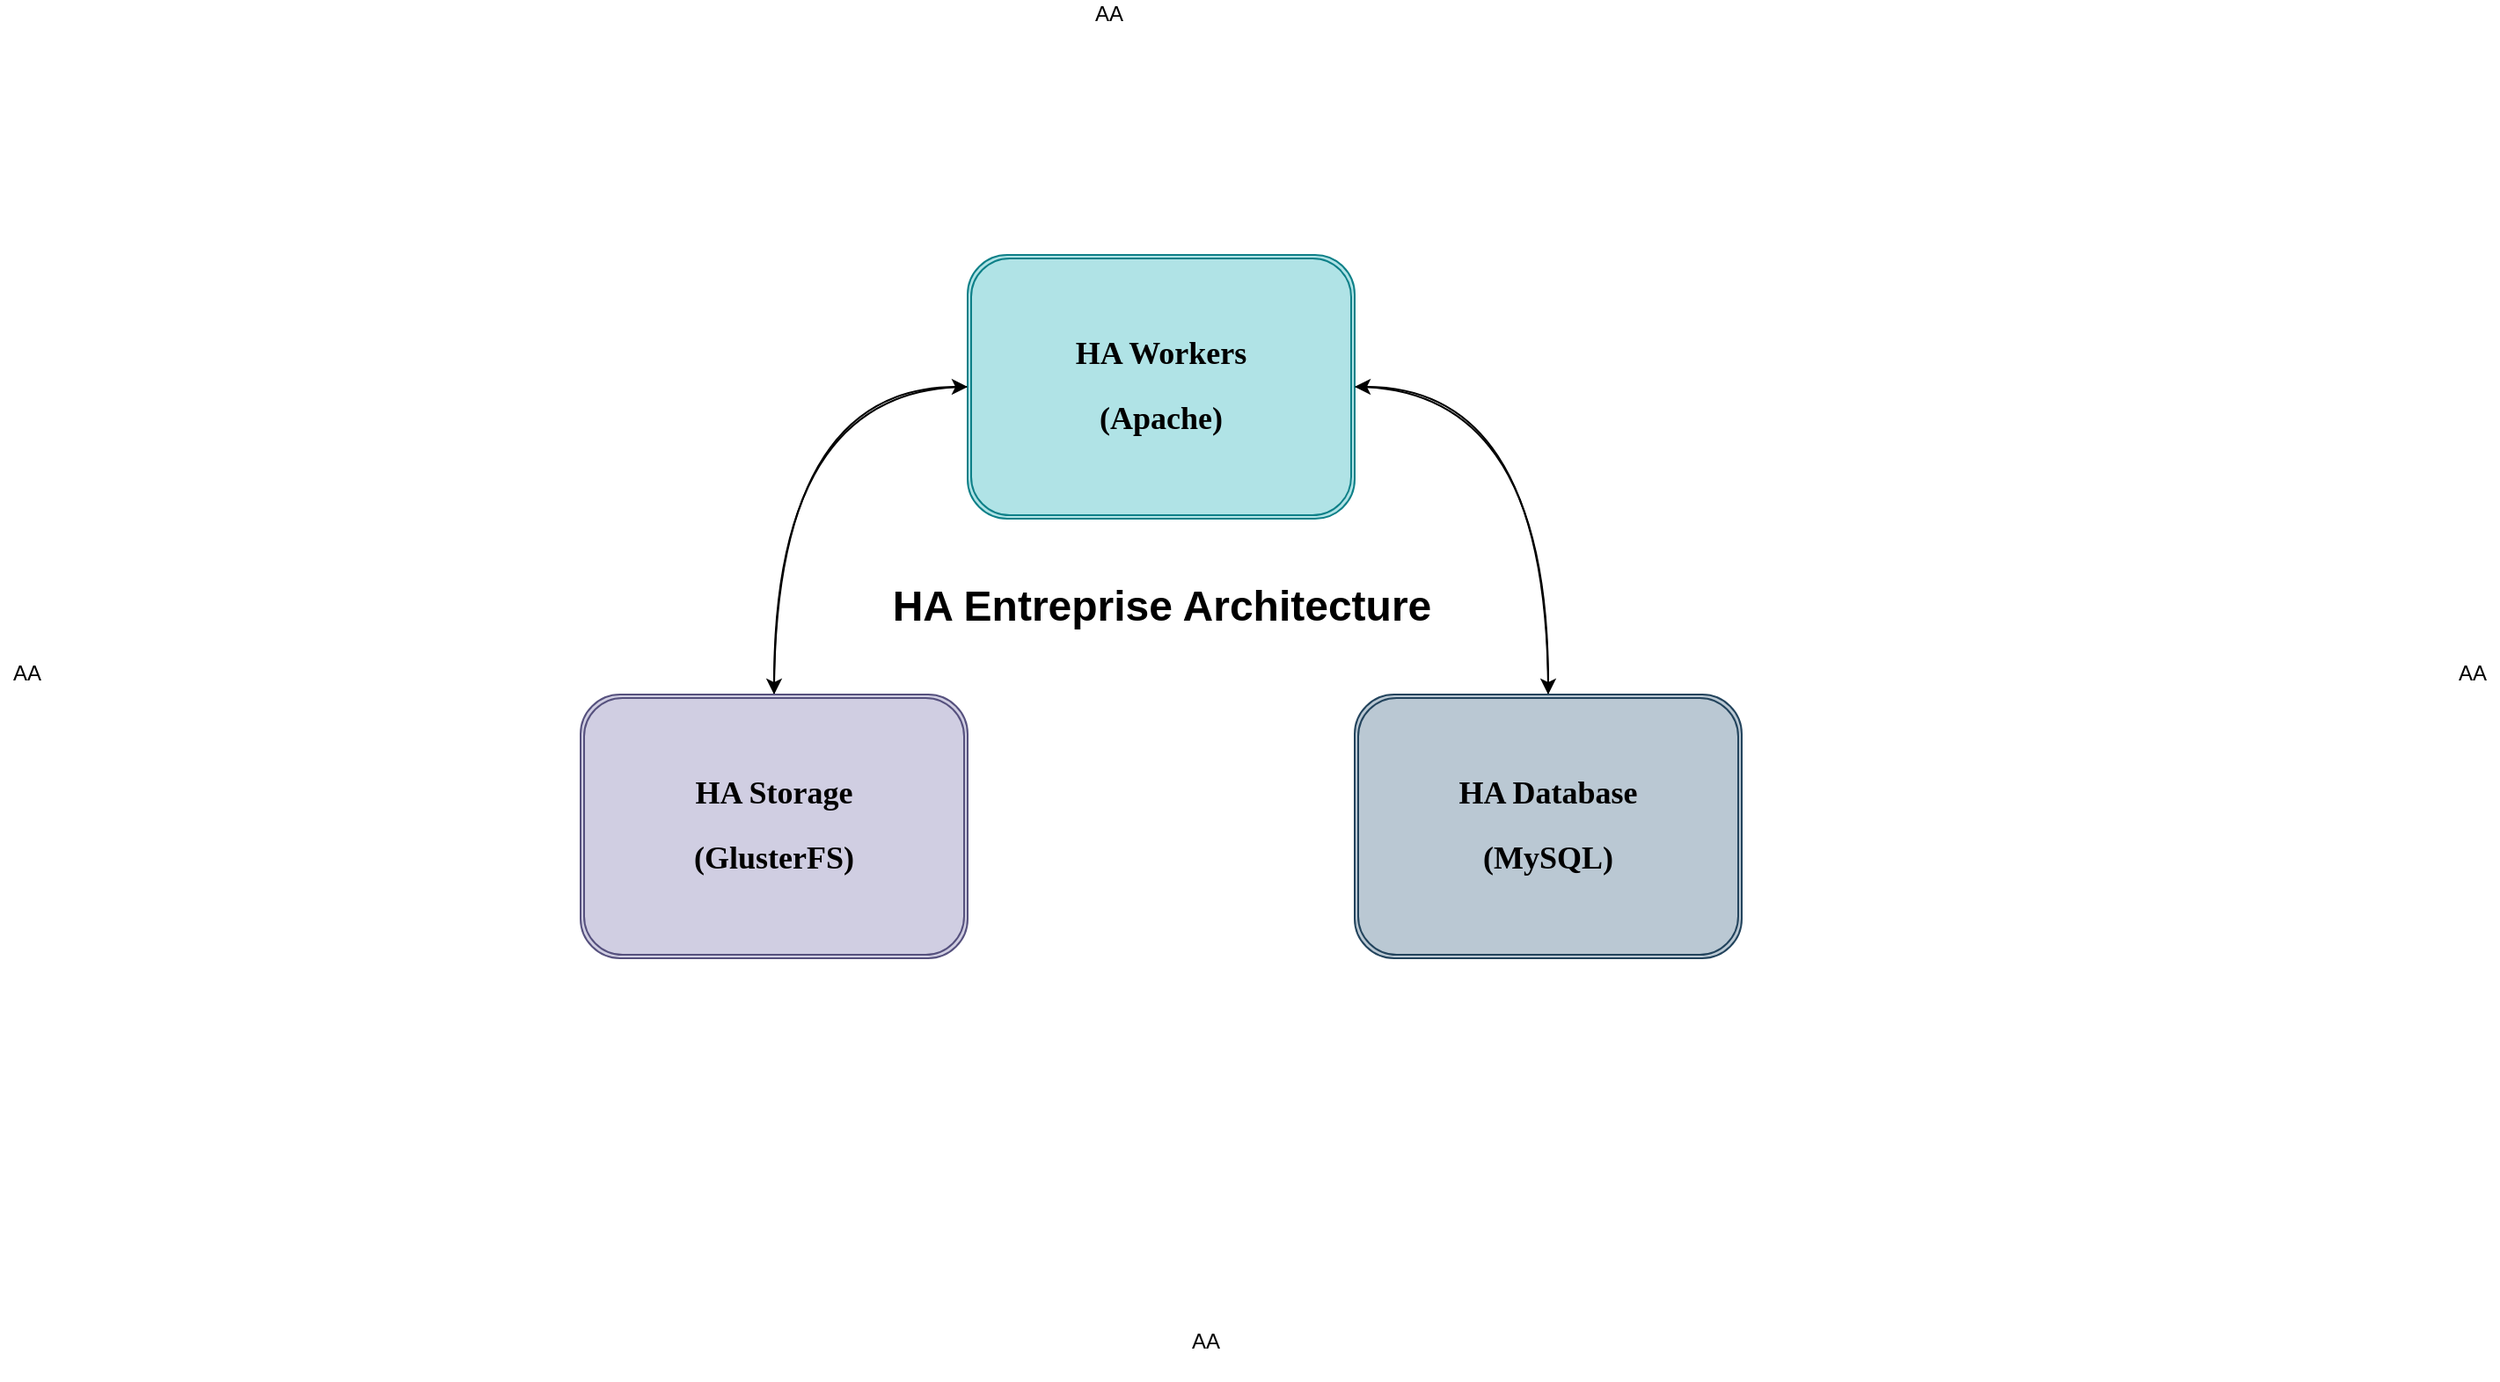 <mxfile version="13.6.9" type="github">
  <diagram name="Page-1" id="5987fedf-629e-85c4-6858-42fee31821dd">
    <mxGraphModel dx="3175.5" dy="2011" grid="1" gridSize="10" guides="1" tooltips="1" connect="1" arrows="1" fold="1" page="1" pageScale="1.5" pageWidth="1169" pageHeight="826" background="#ffffff" math="0" shadow="0">
      <root>
        <mxCell id="0" style=";html=1;" />
        <mxCell id="1" style=";html=1;" parent="0" />
        <mxCell id="4hsPDXXMt1llvWpG_zCI-21" style="edgeStyle=orthogonalEdgeStyle;rounded=0;orthogonalLoop=1;jettySize=auto;html=1;entryX=0.5;entryY=0;entryDx=0;entryDy=0;fontColor=#000000;curved=1;" edge="1" parent="1" source="4hsPDXXMt1llvWpG_zCI-14" target="4hsPDXXMt1llvWpG_zCI-15">
          <mxGeometry relative="1" as="geometry">
            <Array as="points">
              <mxPoint x="-830" y="-855" />
            </Array>
          </mxGeometry>
        </mxCell>
        <mxCell id="4hsPDXXMt1llvWpG_zCI-23" style="edgeStyle=orthogonalEdgeStyle;rounded=0;orthogonalLoop=1;jettySize=auto;html=1;fontColor=#000000;curved=1;" edge="1" parent="1" source="4hsPDXXMt1llvWpG_zCI-14" target="4hsPDXXMt1llvWpG_zCI-16">
          <mxGeometry relative="1" as="geometry">
            <mxPoint x="-1270" y="-690" as="targetPoint" />
            <Array as="points">
              <mxPoint x="-1270" y="-855" />
            </Array>
          </mxGeometry>
        </mxCell>
        <mxCell id="4hsPDXXMt1llvWpG_zCI-14" value="&lt;h2&gt;&lt;font data-font-src=&quot;https://fonts.googleapis.com/css?family=Hack&quot; face=&quot;Hack&quot;&gt;HA Workers &lt;/font&gt;&lt;/h2&gt;&lt;h2&gt;&lt;font data-font-src=&quot;https://fonts.googleapis.com/css?family=Hack&quot; face=&quot;Hack&quot;&gt;(Apache)&lt;/font&gt;&lt;/h2&gt;" style="shape=ext;double=1;whiteSpace=wrap;html=1;labelBackgroundColor=none;fillColor=#b0e3e6;strokeColor=#0e8088;rounded=1;" vertex="1" parent="1">
          <mxGeometry x="-1160" y="-930" width="220" height="150" as="geometry" />
        </mxCell>
        <mxCell id="4hsPDXXMt1llvWpG_zCI-20" style="edgeStyle=orthogonalEdgeStyle;rounded=0;orthogonalLoop=1;jettySize=auto;html=1;entryX=1;entryY=0.5;entryDx=0;entryDy=0;fontColor=#000000;curved=1;" edge="1" parent="1" source="4hsPDXXMt1llvWpG_zCI-15" target="4hsPDXXMt1llvWpG_zCI-14">
          <mxGeometry relative="1" as="geometry" />
        </mxCell>
        <mxCell id="4hsPDXXMt1llvWpG_zCI-15" value="&lt;h2&gt;&lt;font data-font-src=&quot;https://fonts.googleapis.com/css?family=Hack&quot; face=&quot;Hack&quot;&gt;HA Database&lt;/font&gt;&lt;/h2&gt;&lt;h2&gt;&lt;font data-font-src=&quot;https://fonts.googleapis.com/css?family=Hack&quot; face=&quot;Hack&quot;&gt;(MySQL)&lt;/font&gt;&lt;/h2&gt;" style="shape=ext;double=1;whiteSpace=wrap;html=1;labelBackgroundColor=none;fillColor=#bac8d3;strokeColor=#23445d;rounded=1;" vertex="1" parent="1">
          <mxGeometry x="-940" y="-680" width="220" height="150" as="geometry" />
        </mxCell>
        <mxCell id="4hsPDXXMt1llvWpG_zCI-24" style="edgeStyle=orthogonalEdgeStyle;rounded=0;orthogonalLoop=1;jettySize=auto;html=1;entryX=0;entryY=0.5;entryDx=0;entryDy=0;fontColor=#000000;curved=1;" edge="1" parent="1" source="4hsPDXXMt1llvWpG_zCI-16" target="4hsPDXXMt1llvWpG_zCI-14">
          <mxGeometry relative="1" as="geometry" />
        </mxCell>
        <mxCell id="4hsPDXXMt1llvWpG_zCI-16" value="&lt;h2&gt;&lt;font data-font-src=&quot;https://fonts.googleapis.com/css?family=Hack&quot; face=&quot;Hack&quot;&gt;HA Storage&lt;/font&gt;&lt;/h2&gt;&lt;h2&gt;&lt;font data-font-src=&quot;https://fonts.googleapis.com/css?family=Hack&quot; face=&quot;Hack&quot;&gt;(GlusterFS)&lt;/font&gt;&lt;/h2&gt;" style="shape=ext;double=1;whiteSpace=wrap;html=1;labelBackgroundColor=none;fillColor=#d0cee2;strokeColor=#56517e;rounded=1;" vertex="1" parent="1">
          <mxGeometry x="-1380" y="-680" width="220" height="150" as="geometry" />
        </mxCell>
        <mxCell id="4hsPDXXMt1llvWpG_zCI-17" value="&lt;div align=&quot;center&quot;&gt;HA Entreprise Architecture&lt;/div&gt;" style="text;strokeColor=none;fillColor=none;html=1;fontSize=24;fontStyle=1;verticalAlign=middle;align=center;labelBackgroundColor=none;rounded=1;" vertex="1" parent="1">
          <mxGeometry x="-1390" y="-750" width="680" height="40" as="geometry" />
        </mxCell>
        <mxCell id="4hsPDXXMt1llvWpG_zCI-31" value="&lt;div&gt;AA&lt;/div&gt;&lt;div&gt;&lt;br&gt;&lt;/div&gt;" style="text;html=1;align=center;verticalAlign=middle;resizable=0;points=[];autosize=1;fontColor=#000000;" vertex="1" parent="1">
          <mxGeometry x="-1095" y="-1075" width="30" height="30" as="geometry" />
        </mxCell>
        <mxCell id="4hsPDXXMt1llvWpG_zCI-33" value="&lt;div&gt;AA&lt;/div&gt;&lt;div&gt;&lt;br&gt;&lt;/div&gt;" style="text;html=1;align=center;verticalAlign=middle;resizable=0;points=[];autosize=1;fontColor=#000000;" vertex="1" parent="1">
          <mxGeometry x="-320" y="-700" width="30" height="30" as="geometry" />
        </mxCell>
        <mxCell id="4hsPDXXMt1llvWpG_zCI-34" value="&lt;div&gt;AA&lt;/div&gt;&lt;div&gt;&lt;br&gt;&lt;/div&gt;" style="text;html=1;align=center;verticalAlign=middle;resizable=0;points=[];autosize=1;fontColor=#000000;" vertex="1" parent="1">
          <mxGeometry x="-1040" y="-320" width="30" height="30" as="geometry" />
        </mxCell>
        <mxCell id="4hsPDXXMt1llvWpG_zCI-35" value="&lt;div&gt;AA&lt;/div&gt;&lt;div&gt;&lt;br&gt;&lt;/div&gt;" style="text;html=1;align=center;verticalAlign=middle;resizable=0;points=[];autosize=1;fontColor=#000000;" vertex="1" parent="1">
          <mxGeometry x="-1710" y="-700" width="30" height="30" as="geometry" />
        </mxCell>
      </root>
    </mxGraphModel>
  </diagram>
</mxfile>
